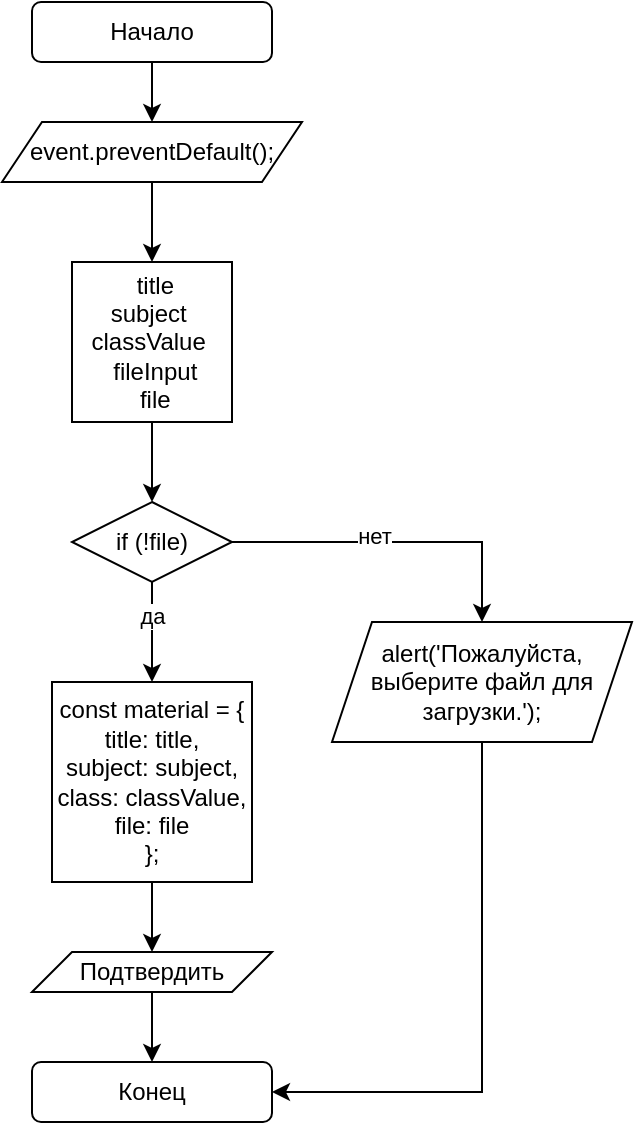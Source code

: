<mxfile version="25.0.3">
  <diagram id="C5RBs43oDa-KdzZeNtuy" name="Page-1">
    <mxGraphModel dx="1363" dy="740" grid="0" gridSize="10" guides="1" tooltips="1" connect="1" arrows="1" fold="1" page="1" pageScale="1" pageWidth="827" pageHeight="1169" math="0" shadow="0">
      <root>
        <mxCell id="WIyWlLk6GJQsqaUBKTNV-0" />
        <mxCell id="WIyWlLk6GJQsqaUBKTNV-1" parent="WIyWlLk6GJQsqaUBKTNV-0" />
        <mxCell id="Y1IG4KO76qojX3xXu1Hl-0" value="Начало" style="rounded=1;whiteSpace=wrap;html=1;" vertex="1" parent="WIyWlLk6GJQsqaUBKTNV-1">
          <mxGeometry x="160" y="110" width="120" height="30" as="geometry" />
        </mxCell>
        <mxCell id="Y1IG4KO76qojX3xXu1Hl-1" value="event.&lt;span class=&quot;hljs-title function_&quot;&gt;preventDefault&lt;/span&gt;();" style="shape=parallelogram;perimeter=parallelogramPerimeter;whiteSpace=wrap;html=1;fixedSize=1;" vertex="1" parent="WIyWlLk6GJQsqaUBKTNV-1">
          <mxGeometry x="145" y="170" width="150" height="30" as="geometry" />
        </mxCell>
        <mxCell id="Y1IG4KO76qojX3xXu1Hl-2" value="" style="endArrow=classic;html=1;rounded=0;exitX=0.5;exitY=1;exitDx=0;exitDy=0;" edge="1" parent="WIyWlLk6GJQsqaUBKTNV-1" source="Y1IG4KO76qojX3xXu1Hl-0" target="Y1IG4KO76qojX3xXu1Hl-1">
          <mxGeometry width="50" height="50" relative="1" as="geometry">
            <mxPoint x="280" y="290" as="sourcePoint" />
            <mxPoint x="330" y="240" as="targetPoint" />
          </mxGeometry>
        </mxCell>
        <mxCell id="Y1IG4KO76qojX3xXu1Hl-3" value="&amp;nbsp;title&lt;div&gt;&lt;span style=&quot;background-color: initial;&quot;&gt;subject&amp;nbsp;&lt;/span&gt;&lt;div&gt;classValue&amp;nbsp;&lt;/div&gt;&lt;div&gt;&amp;nbsp;fileInput&lt;/div&gt;&lt;div&gt;&amp;nbsp;file&lt;/div&gt;&lt;/div&gt;" style="whiteSpace=wrap;html=1;aspect=fixed;" vertex="1" parent="WIyWlLk6GJQsqaUBKTNV-1">
          <mxGeometry x="180" y="240" width="80" height="80" as="geometry" />
        </mxCell>
        <mxCell id="Y1IG4KO76qojX3xXu1Hl-4" value="" style="endArrow=classic;html=1;rounded=0;exitX=0.5;exitY=1;exitDx=0;exitDy=0;entryX=0.5;entryY=0;entryDx=0;entryDy=0;" edge="1" parent="WIyWlLk6GJQsqaUBKTNV-1" source="Y1IG4KO76qojX3xXu1Hl-1" target="Y1IG4KO76qojX3xXu1Hl-3">
          <mxGeometry width="50" height="50" relative="1" as="geometry">
            <mxPoint x="280" y="290" as="sourcePoint" />
            <mxPoint x="330" y="240" as="targetPoint" />
          </mxGeometry>
        </mxCell>
        <mxCell id="Y1IG4KO76qojX3xXu1Hl-5" value="&lt;span class=&quot;hljs-keyword&quot;&gt;if&lt;/span&gt; (!file)" style="rhombus;whiteSpace=wrap;html=1;" vertex="1" parent="WIyWlLk6GJQsqaUBKTNV-1">
          <mxGeometry x="180" y="360" width="80" height="40" as="geometry" />
        </mxCell>
        <mxCell id="Y1IG4KO76qojX3xXu1Hl-7" value="" style="endArrow=classic;html=1;rounded=0;exitX=0.5;exitY=1;exitDx=0;exitDy=0;entryX=0.5;entryY=0;entryDx=0;entryDy=0;" edge="1" parent="WIyWlLk6GJQsqaUBKTNV-1" source="Y1IG4KO76qojX3xXu1Hl-3" target="Y1IG4KO76qojX3xXu1Hl-5">
          <mxGeometry width="50" height="50" relative="1" as="geometry">
            <mxPoint x="380" y="300" as="sourcePoint" />
            <mxPoint x="430" y="250" as="targetPoint" />
          </mxGeometry>
        </mxCell>
        <mxCell id="Y1IG4KO76qojX3xXu1Hl-8" value="&lt;span class=&quot;hljs-title function_&quot;&gt;alert&lt;/span&gt;(&lt;span class=&quot;hljs-string&quot;&gt;&#39;Пожалуйста, выберите файл для загрузки.&#39;&lt;/span&gt;);" style="shape=parallelogram;perimeter=parallelogramPerimeter;whiteSpace=wrap;html=1;fixedSize=1;" vertex="1" parent="WIyWlLk6GJQsqaUBKTNV-1">
          <mxGeometry x="310" y="420" width="150" height="60" as="geometry" />
        </mxCell>
        <mxCell id="Y1IG4KO76qojX3xXu1Hl-12" value="" style="endArrow=classic;html=1;rounded=0;exitX=1;exitY=0.5;exitDx=0;exitDy=0;entryX=0.5;entryY=0;entryDx=0;entryDy=0;" edge="1" parent="WIyWlLk6GJQsqaUBKTNV-1" source="Y1IG4KO76qojX3xXu1Hl-5" target="Y1IG4KO76qojX3xXu1Hl-8">
          <mxGeometry width="50" height="50" relative="1" as="geometry">
            <mxPoint x="270" y="410" as="sourcePoint" />
            <mxPoint x="320" y="360" as="targetPoint" />
            <Array as="points">
              <mxPoint x="385" y="380" />
            </Array>
          </mxGeometry>
        </mxCell>
        <mxCell id="Y1IG4KO76qojX3xXu1Hl-13" value="нет" style="edgeLabel;html=1;align=center;verticalAlign=middle;resizable=0;points=[];" vertex="1" connectable="0" parent="Y1IG4KO76qojX3xXu1Hl-12">
          <mxGeometry x="-0.146" y="3" relative="1" as="geometry">
            <mxPoint as="offset" />
          </mxGeometry>
        </mxCell>
        <mxCell id="Y1IG4KO76qojX3xXu1Hl-14" value="&lt;span class=&quot;hljs-keyword&quot;&gt;const&lt;/span&gt; material = {&lt;br/&gt;        &lt;span class=&quot;hljs-attr&quot;&gt;title&lt;/span&gt;: title,&lt;br/&gt;        &lt;span class=&quot;hljs-attr&quot;&gt;subject&lt;/span&gt;: subject,&lt;br/&gt;        &lt;span class=&quot;hljs-attr&quot;&gt;class&lt;/span&gt;: classValue,&lt;br/&gt;        &lt;span class=&quot;hljs-attr&quot;&gt;file&lt;/span&gt;: file&lt;br/&gt;    };" style="whiteSpace=wrap;html=1;aspect=fixed;" vertex="1" parent="WIyWlLk6GJQsqaUBKTNV-1">
          <mxGeometry x="170" y="450" width="100" height="100" as="geometry" />
        </mxCell>
        <mxCell id="Y1IG4KO76qojX3xXu1Hl-15" value="" style="endArrow=classic;html=1;rounded=0;exitX=0.5;exitY=1;exitDx=0;exitDy=0;entryX=0.5;entryY=0;entryDx=0;entryDy=0;" edge="1" parent="WIyWlLk6GJQsqaUBKTNV-1" source="Y1IG4KO76qojX3xXu1Hl-5" target="Y1IG4KO76qojX3xXu1Hl-14">
          <mxGeometry width="50" height="50" relative="1" as="geometry">
            <mxPoint x="270" y="410" as="sourcePoint" />
            <mxPoint x="320" y="360" as="targetPoint" />
          </mxGeometry>
        </mxCell>
        <mxCell id="Y1IG4KO76qojX3xXu1Hl-16" value="да" style="edgeLabel;html=1;align=center;verticalAlign=middle;resizable=0;points=[];" vertex="1" connectable="0" parent="Y1IG4KO76qojX3xXu1Hl-15">
          <mxGeometry x="-0.313" relative="1" as="geometry">
            <mxPoint as="offset" />
          </mxGeometry>
        </mxCell>
        <mxCell id="Y1IG4KO76qojX3xXu1Hl-19" value="Подтвердить" style="shape=parallelogram;perimeter=parallelogramPerimeter;whiteSpace=wrap;html=1;fixedSize=1;" vertex="1" parent="WIyWlLk6GJQsqaUBKTNV-1">
          <mxGeometry x="160" y="585" width="120" height="20" as="geometry" />
        </mxCell>
        <mxCell id="Y1IG4KO76qojX3xXu1Hl-20" value="" style="endArrow=classic;html=1;rounded=0;entryX=0.5;entryY=0;entryDx=0;entryDy=0;" edge="1" parent="WIyWlLk6GJQsqaUBKTNV-1" target="Y1IG4KO76qojX3xXu1Hl-19">
          <mxGeometry width="50" height="50" relative="1" as="geometry">
            <mxPoint x="220" y="550" as="sourcePoint" />
            <mxPoint x="270" y="500" as="targetPoint" />
          </mxGeometry>
        </mxCell>
        <mxCell id="Y1IG4KO76qojX3xXu1Hl-21" value="Конец" style="rounded=1;whiteSpace=wrap;html=1;" vertex="1" parent="WIyWlLk6GJQsqaUBKTNV-1">
          <mxGeometry x="160" y="640" width="120" height="30" as="geometry" />
        </mxCell>
        <mxCell id="Y1IG4KO76qojX3xXu1Hl-22" value="" style="endArrow=classic;html=1;rounded=0;exitX=0.5;exitY=1;exitDx=0;exitDy=0;entryX=1;entryY=0.5;entryDx=0;entryDy=0;" edge="1" parent="WIyWlLk6GJQsqaUBKTNV-1" source="Y1IG4KO76qojX3xXu1Hl-8" target="Y1IG4KO76qojX3xXu1Hl-21">
          <mxGeometry width="50" height="50" relative="1" as="geometry">
            <mxPoint x="300" y="580" as="sourcePoint" />
            <mxPoint x="350" y="530" as="targetPoint" />
            <Array as="points">
              <mxPoint x="385" y="655" />
            </Array>
          </mxGeometry>
        </mxCell>
        <mxCell id="Y1IG4KO76qojX3xXu1Hl-23" value="" style="endArrow=classic;html=1;rounded=0;exitX=0.5;exitY=1;exitDx=0;exitDy=0;" edge="1" parent="WIyWlLk6GJQsqaUBKTNV-1" source="Y1IG4KO76qojX3xXu1Hl-19" target="Y1IG4KO76qojX3xXu1Hl-21">
          <mxGeometry width="50" height="50" relative="1" as="geometry">
            <mxPoint x="300" y="580" as="sourcePoint" />
            <mxPoint x="350" y="530" as="targetPoint" />
          </mxGeometry>
        </mxCell>
      </root>
    </mxGraphModel>
  </diagram>
</mxfile>
